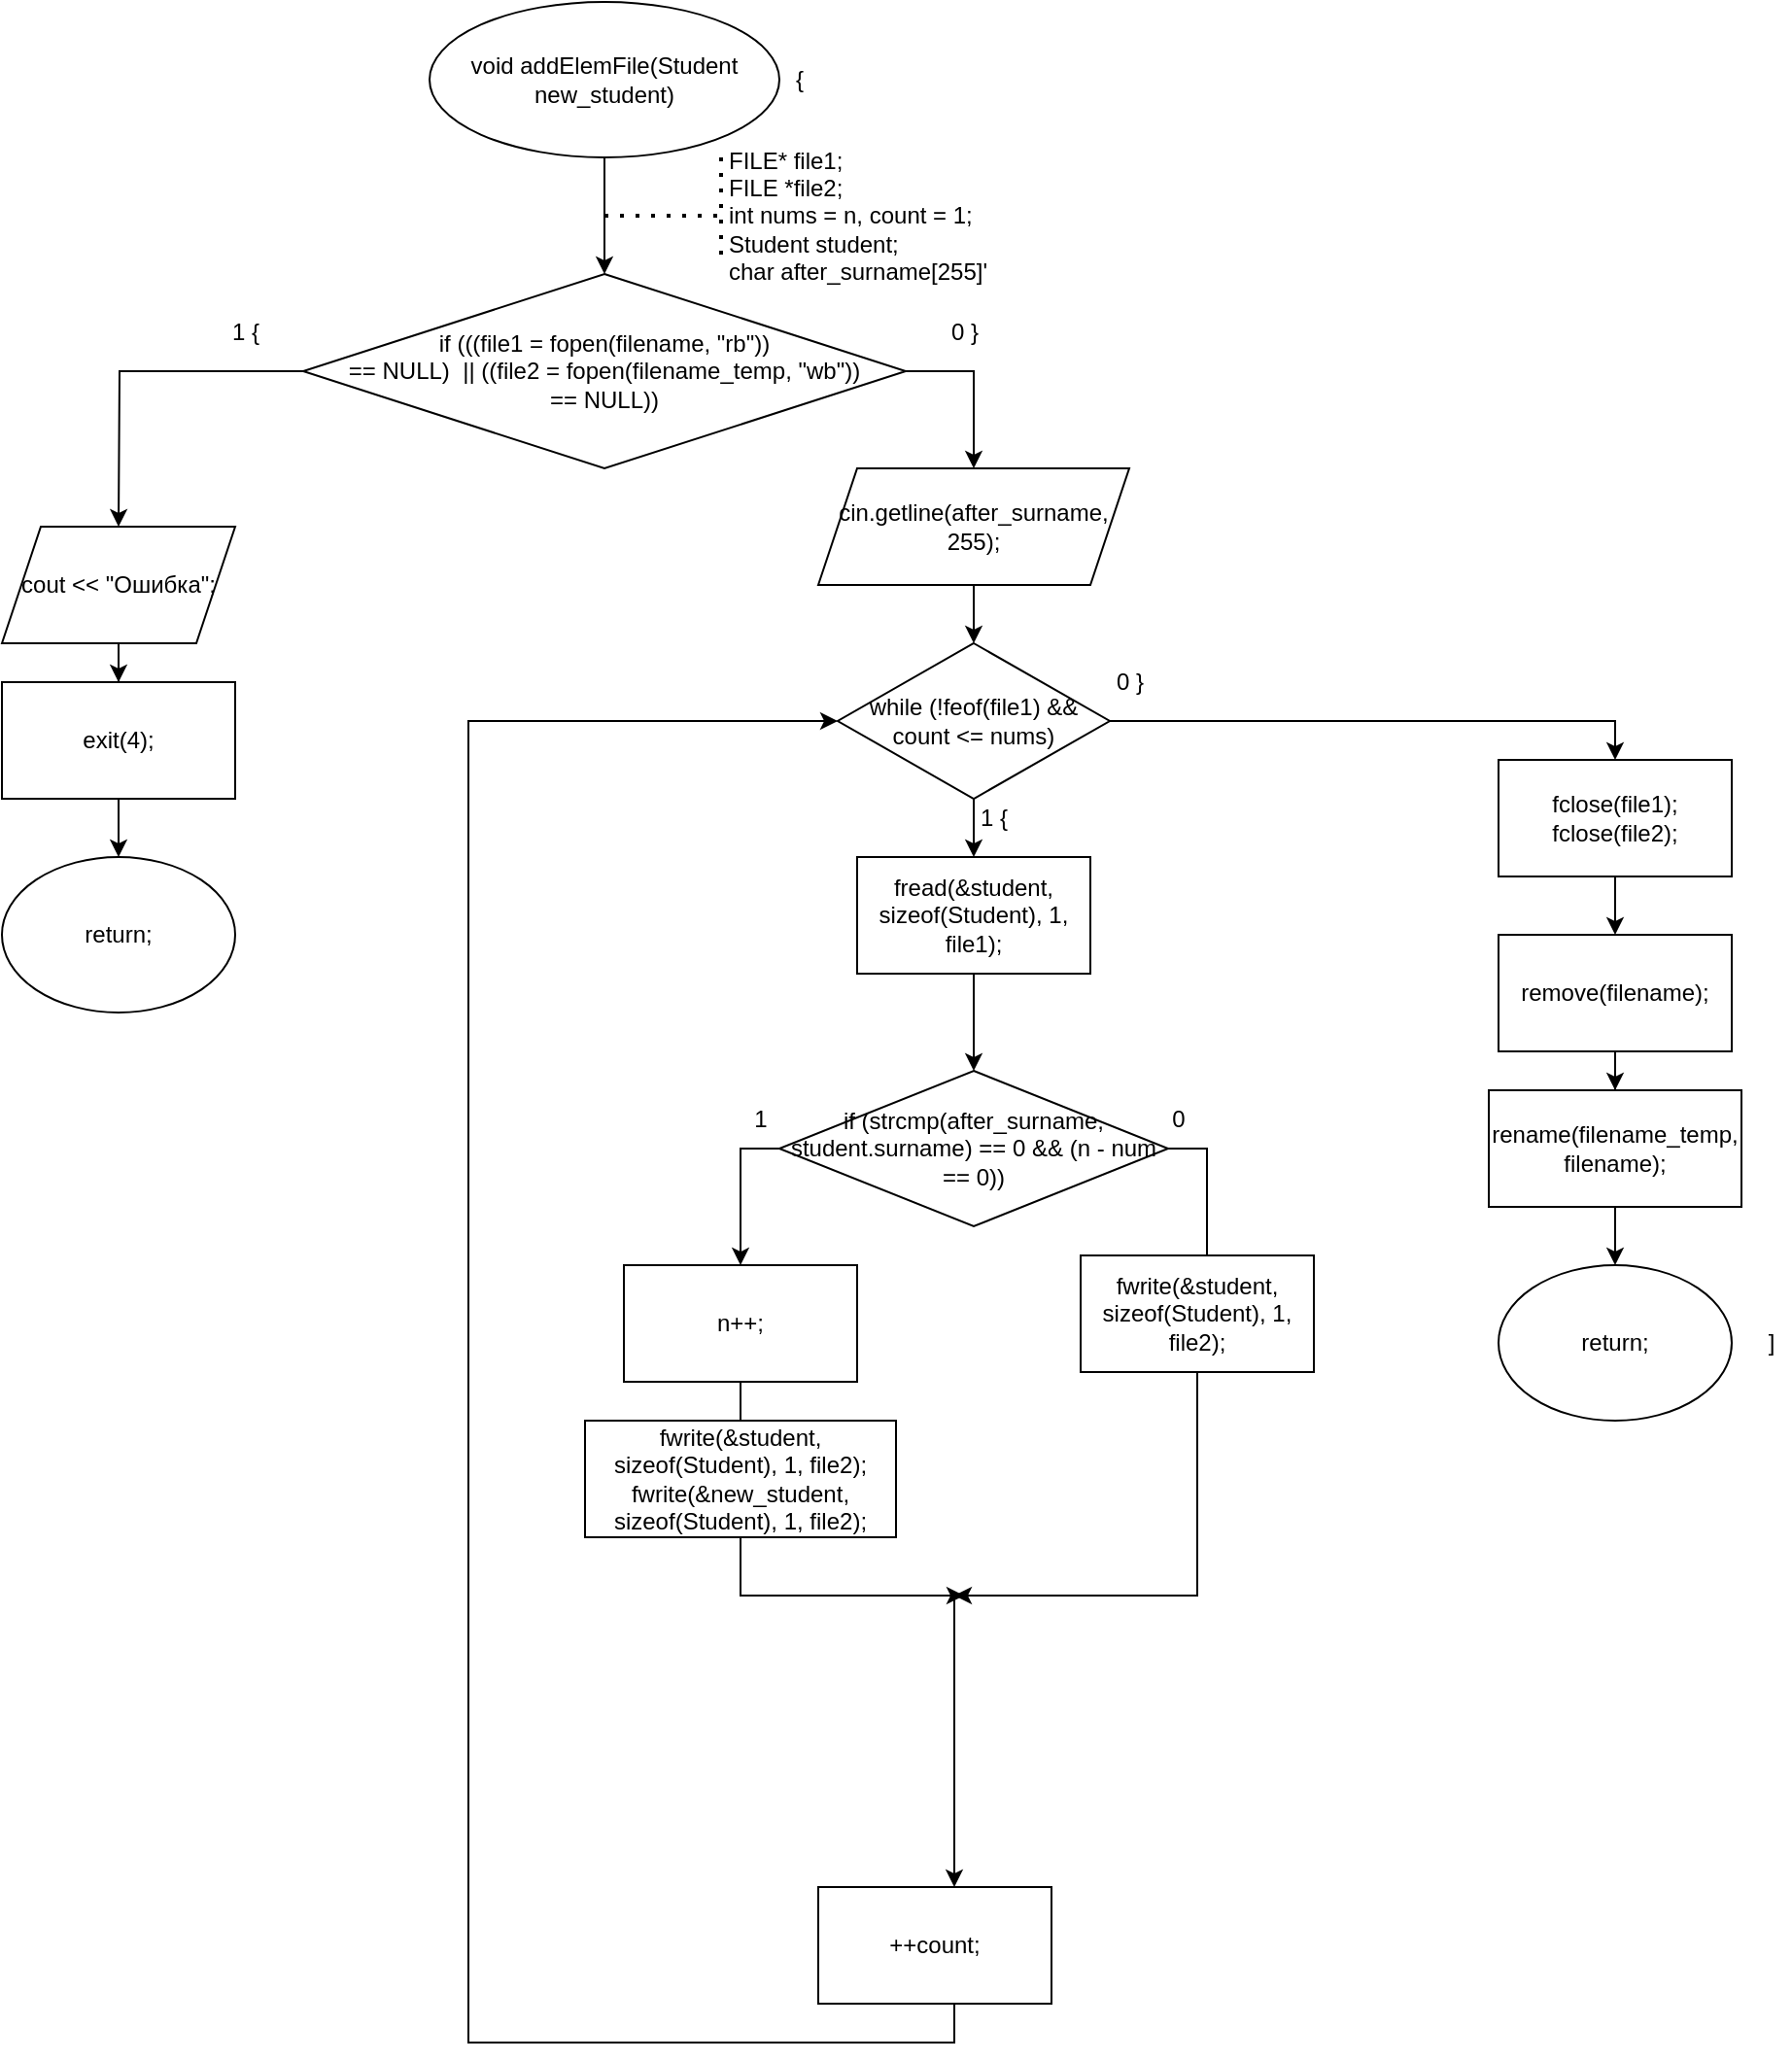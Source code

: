 <mxfile version="13.9.9" type="device"><diagram id="2E0DXjlmmuUwpB0fO-sB" name="Страница 1"><mxGraphModel dx="2130" dy="1260" grid="1" gridSize="10" guides="1" tooltips="1" connect="1" arrows="1" fold="1" page="1" pageScale="1" pageWidth="827" pageHeight="1169" math="0" shadow="0"><root><mxCell id="0"/><mxCell id="1" parent="0"/><mxCell id="nEpPieZyoCkUs-KOzw5a-1" style="edgeStyle=orthogonalEdgeStyle;rounded=0;orthogonalLoop=1;jettySize=auto;html=1;" edge="1" parent="1" source="nEpPieZyoCkUs-KOzw5a-2"><mxGeometry relative="1" as="geometry"><mxPoint x="400" y="170" as="targetPoint"/></mxGeometry></mxCell><mxCell id="nEpPieZyoCkUs-KOzw5a-2" value="void addElemFile(Student new_student)" style="ellipse;whiteSpace=wrap;html=1;" vertex="1" parent="1"><mxGeometry x="310" y="30" width="180" height="80" as="geometry"/></mxCell><mxCell id="nEpPieZyoCkUs-KOzw5a-3" value="" style="endArrow=none;dashed=1;html=1;dashPattern=1 3;strokeWidth=2;" edge="1" parent="1"><mxGeometry width="50" height="50" relative="1" as="geometry"><mxPoint x="400" y="140" as="sourcePoint"/><mxPoint x="460" y="140" as="targetPoint"/></mxGeometry></mxCell><mxCell id="nEpPieZyoCkUs-KOzw5a-4" value="&lt;div style=&quot;text-align: left&quot;&gt;&lt;span&gt;FILE* file1;&lt;/span&gt;&lt;/div&gt;&lt;div style=&quot;text-align: left&quot;&gt;&lt;span&gt;FILE *file2;&lt;/span&gt;&lt;/div&gt;&lt;div style=&quot;text-align: left&quot;&gt;&lt;span&gt;int nums = n, count = 1;&lt;/span&gt;&lt;/div&gt;&lt;div style=&quot;text-align: left&quot;&gt;Student student;&lt;/div&gt;&lt;div style=&quot;text-align: left&quot;&gt;char after_surname[255]'&lt;/div&gt;" style="text;html=1;align=center;verticalAlign=middle;resizable=0;points=[];autosize=1;" vertex="1" parent="1"><mxGeometry x="455" y="100" width="150" height="80" as="geometry"/></mxCell><mxCell id="nEpPieZyoCkUs-KOzw5a-5" value="" style="endArrow=none;dashed=1;html=1;dashPattern=1 3;strokeWidth=2;" edge="1" parent="1"><mxGeometry width="50" height="50" relative="1" as="geometry"><mxPoint x="460" y="160" as="sourcePoint"/><mxPoint x="460" y="110" as="targetPoint"/></mxGeometry></mxCell><mxCell id="nEpPieZyoCkUs-KOzw5a-6" style="edgeStyle=orthogonalEdgeStyle;rounded=0;orthogonalLoop=1;jettySize=auto;html=1;" edge="1" parent="1" source="nEpPieZyoCkUs-KOzw5a-8"><mxGeometry relative="1" as="geometry"><mxPoint x="150" y="300.0" as="targetPoint"/></mxGeometry></mxCell><mxCell id="nEpPieZyoCkUs-KOzw5a-7" style="edgeStyle=orthogonalEdgeStyle;rounded=0;orthogonalLoop=1;jettySize=auto;html=1;entryX=0.5;entryY=0;entryDx=0;entryDy=0;" edge="1" parent="1" source="nEpPieZyoCkUs-KOzw5a-8" target="nEpPieZyoCkUs-KOzw5a-53"><mxGeometry relative="1" as="geometry"><mxPoint x="590" y="250" as="targetPoint"/><Array as="points"><mxPoint x="590" y="220"/></Array></mxGeometry></mxCell><mxCell id="nEpPieZyoCkUs-KOzw5a-8" value="if (((file1 = fopen(filename, &quot;rb&quot;)) &lt;br&gt;== NULL)&amp;nbsp; || ((file2 = fopen(filename_temp, &quot;wb&quot;)) &lt;br&gt;== NULL))" style="rhombus;whiteSpace=wrap;html=1;" vertex="1" parent="1"><mxGeometry x="245" y="170" width="310" height="100" as="geometry"/></mxCell><mxCell id="nEpPieZyoCkUs-KOzw5a-9" value="1 {" style="text;html=1;align=center;verticalAlign=middle;resizable=0;points=[];autosize=1;" vertex="1" parent="1"><mxGeometry x="200" y="190" width="30" height="20" as="geometry"/></mxCell><mxCell id="nEpPieZyoCkUs-KOzw5a-10" value="0 }" style="text;html=1;align=center;verticalAlign=middle;resizable=0;points=[];autosize=1;" vertex="1" parent="1"><mxGeometry x="570" y="190" width="30" height="20" as="geometry"/></mxCell><mxCell id="nEpPieZyoCkUs-KOzw5a-11" value="{" style="text;html=1;align=center;verticalAlign=middle;resizable=0;points=[];autosize=1;" vertex="1" parent="1"><mxGeometry x="490" y="60" width="20" height="20" as="geometry"/></mxCell><mxCell id="nEpPieZyoCkUs-KOzw5a-12" style="edgeStyle=orthogonalEdgeStyle;rounded=0;orthogonalLoop=1;jettySize=auto;html=1;" edge="1" parent="1" source="nEpPieZyoCkUs-KOzw5a-13" target="nEpPieZyoCkUs-KOzw5a-15"><mxGeometry relative="1" as="geometry"><mxPoint x="150" y="390" as="targetPoint"/></mxGeometry></mxCell><mxCell id="nEpPieZyoCkUs-KOzw5a-13" value="cout &amp;lt;&amp;lt; &quot;Ошибка&quot;;" style="shape=parallelogram;perimeter=parallelogramPerimeter;whiteSpace=wrap;html=1;fixedSize=1;" vertex="1" parent="1"><mxGeometry x="90" y="300" width="120" height="60" as="geometry"/></mxCell><mxCell id="nEpPieZyoCkUs-KOzw5a-14" style="edgeStyle=orthogonalEdgeStyle;rounded=0;orthogonalLoop=1;jettySize=auto;html=1;" edge="1" parent="1" source="nEpPieZyoCkUs-KOzw5a-15"><mxGeometry relative="1" as="geometry"><mxPoint x="150" y="470" as="targetPoint"/></mxGeometry></mxCell><mxCell id="nEpPieZyoCkUs-KOzw5a-15" value="exit(4);" style="rounded=0;whiteSpace=wrap;html=1;" vertex="1" parent="1"><mxGeometry x="90" y="380" width="120" height="60" as="geometry"/></mxCell><mxCell id="nEpPieZyoCkUs-KOzw5a-16" style="edgeStyle=orthogonalEdgeStyle;rounded=0;orthogonalLoop=1;jettySize=auto;html=1;" edge="1" parent="1" source="nEpPieZyoCkUs-KOzw5a-18"><mxGeometry relative="1" as="geometry"><mxPoint x="590" y="470" as="targetPoint"/></mxGeometry></mxCell><mxCell id="nEpPieZyoCkUs-KOzw5a-17" style="edgeStyle=orthogonalEdgeStyle;rounded=0;orthogonalLoop=1;jettySize=auto;html=1;" edge="1" parent="1" source="nEpPieZyoCkUs-KOzw5a-18"><mxGeometry relative="1" as="geometry"><mxPoint x="920" y="420" as="targetPoint"/><Array as="points"><mxPoint x="920" y="400"/></Array></mxGeometry></mxCell><mxCell id="nEpPieZyoCkUs-KOzw5a-18" value="while (!feof(file1) &amp;amp;&amp;amp; count &amp;lt;= nums)" style="rhombus;whiteSpace=wrap;html=1;" vertex="1" parent="1"><mxGeometry x="520" y="360" width="140" height="80" as="geometry"/></mxCell><mxCell id="nEpPieZyoCkUs-KOzw5a-19" value="1 {" style="text;html=1;align=center;verticalAlign=middle;resizable=0;points=[];autosize=1;" vertex="1" parent="1"><mxGeometry x="585" y="440" width="30" height="20" as="geometry"/></mxCell><mxCell id="nEpPieZyoCkUs-KOzw5a-20" style="edgeStyle=orthogonalEdgeStyle;rounded=0;orthogonalLoop=1;jettySize=auto;html=1;" edge="1" parent="1" source="nEpPieZyoCkUs-KOzw5a-21"><mxGeometry relative="1" as="geometry"><mxPoint x="590" y="580" as="targetPoint"/></mxGeometry></mxCell><mxCell id="nEpPieZyoCkUs-KOzw5a-21" value="fread(&amp;amp;student, sizeof(Student), 1, file1);" style="rounded=0;whiteSpace=wrap;html=1;" vertex="1" parent="1"><mxGeometry x="530" y="470" width="120" height="60" as="geometry"/></mxCell><mxCell id="nEpPieZyoCkUs-KOzw5a-31" style="edgeStyle=orthogonalEdgeStyle;rounded=0;orthogonalLoop=1;jettySize=auto;html=1;entryX=0.5;entryY=0;entryDx=0;entryDy=0;exitX=0;exitY=0.5;exitDx=0;exitDy=0;" edge="1" parent="1" source="nEpPieZyoCkUs-KOzw5a-33" target="nEpPieZyoCkUs-KOzw5a-35"><mxGeometry relative="1" as="geometry"><mxPoint x="475" y="665" as="targetPoint"/><Array as="points"><mxPoint x="470" y="620"/><mxPoint x="470" y="675"/></Array></mxGeometry></mxCell><mxCell id="nEpPieZyoCkUs-KOzw5a-32" style="edgeStyle=orthogonalEdgeStyle;rounded=0;orthogonalLoop=1;jettySize=auto;html=1;" edge="1" parent="1" source="nEpPieZyoCkUs-KOzw5a-33"><mxGeometry relative="1" as="geometry"><mxPoint x="705" y="675" as="targetPoint"/></mxGeometry></mxCell><mxCell id="nEpPieZyoCkUs-KOzw5a-33" value="if (strcmp(after_surname, student.surname) == 0 &amp;amp;&amp;amp; (n - num == 0))" style="rhombus;whiteSpace=wrap;html=1;" vertex="1" parent="1"><mxGeometry x="490" y="580" width="200" height="80" as="geometry"/></mxCell><mxCell id="nEpPieZyoCkUs-KOzw5a-34" style="edgeStyle=orthogonalEdgeStyle;rounded=0;orthogonalLoop=1;jettySize=auto;html=1;" edge="1" parent="1" source="nEpPieZyoCkUs-KOzw5a-35"><mxGeometry relative="1" as="geometry"><mxPoint x="585" y="850" as="targetPoint"/><Array as="points"><mxPoint x="470" y="850"/><mxPoint x="585" y="850"/></Array></mxGeometry></mxCell><mxCell id="nEpPieZyoCkUs-KOzw5a-35" value="n++;" style="rounded=0;whiteSpace=wrap;html=1;" vertex="1" parent="1"><mxGeometry x="410" y="680" width="120" height="60" as="geometry"/></mxCell><mxCell id="nEpPieZyoCkUs-KOzw5a-36" value="0 }" style="text;html=1;align=center;verticalAlign=middle;resizable=0;points=[];autosize=1;" vertex="1" parent="1"><mxGeometry x="655" y="370" width="30" height="20" as="geometry"/></mxCell><mxCell id="nEpPieZyoCkUs-KOzw5a-37" value="1" style="text;html=1;align=center;verticalAlign=middle;resizable=0;points=[];autosize=1;" vertex="1" parent="1"><mxGeometry x="470" y="595" width="20" height="20" as="geometry"/></mxCell><mxCell id="nEpPieZyoCkUs-KOzw5a-38" value="0" style="text;html=1;align=center;verticalAlign=middle;resizable=0;points=[];autosize=1;" vertex="1" parent="1"><mxGeometry x="685" y="595" width="20" height="20" as="geometry"/></mxCell><mxCell id="nEpPieZyoCkUs-KOzw5a-39" style="edgeStyle=orthogonalEdgeStyle;rounded=0;orthogonalLoop=1;jettySize=auto;html=1;" edge="1" parent="1" source="nEpPieZyoCkUs-KOzw5a-40"><mxGeometry relative="1" as="geometry"><mxPoint x="580" y="850" as="targetPoint"/><Array as="points"><mxPoint x="705" y="850"/><mxPoint x="585" y="850"/></Array></mxGeometry></mxCell><mxCell id="nEpPieZyoCkUs-KOzw5a-40" value="fwrite(&amp;amp;student, sizeof(Student), 1, file2);" style="rounded=0;whiteSpace=wrap;html=1;" vertex="1" parent="1"><mxGeometry x="645" y="675" width="120" height="60" as="geometry"/></mxCell><mxCell id="nEpPieZyoCkUs-KOzw5a-41" value="" style="endArrow=classic;html=1;" edge="1" parent="1"><mxGeometry width="50" height="50" relative="1" as="geometry"><mxPoint x="580" y="850" as="sourcePoint"/><mxPoint x="580" y="1000" as="targetPoint"/><Array as="points"/></mxGeometry></mxCell><mxCell id="nEpPieZyoCkUs-KOzw5a-42" style="edgeStyle=orthogonalEdgeStyle;rounded=0;orthogonalLoop=1;jettySize=auto;html=1;entryX=0;entryY=0.5;entryDx=0;entryDy=0;" edge="1" parent="1" source="nEpPieZyoCkUs-KOzw5a-43" target="nEpPieZyoCkUs-KOzw5a-18"><mxGeometry relative="1" as="geometry"><mxPoint x="400" y="380" as="targetPoint"/><Array as="points"><mxPoint x="580" y="1080"/><mxPoint x="330" y="1080"/><mxPoint x="330" y="400"/></Array></mxGeometry></mxCell><mxCell id="nEpPieZyoCkUs-KOzw5a-43" value="++count;" style="rounded=0;whiteSpace=wrap;html=1;" vertex="1" parent="1"><mxGeometry x="510" y="1000" width="120" height="60" as="geometry"/></mxCell><mxCell id="nEpPieZyoCkUs-KOzw5a-44" style="edgeStyle=orthogonalEdgeStyle;rounded=0;orthogonalLoop=1;jettySize=auto;html=1;" edge="1" parent="1" source="nEpPieZyoCkUs-KOzw5a-45" target="nEpPieZyoCkUs-KOzw5a-47"><mxGeometry relative="1" as="geometry"><mxPoint x="920" y="510" as="targetPoint"/></mxGeometry></mxCell><mxCell id="nEpPieZyoCkUs-KOzw5a-45" value="&lt;div&gt;fclose(file1);&lt;/div&gt;&lt;div&gt;&lt;span&gt;&#9;&lt;/span&gt;fclose(file2);&lt;/div&gt;" style="rounded=0;whiteSpace=wrap;html=1;" vertex="1" parent="1"><mxGeometry x="860" y="420" width="120" height="60" as="geometry"/></mxCell><mxCell id="nEpPieZyoCkUs-KOzw5a-46" style="edgeStyle=orthogonalEdgeStyle;rounded=0;orthogonalLoop=1;jettySize=auto;html=1;" edge="1" parent="1" source="nEpPieZyoCkUs-KOzw5a-47" target="nEpPieZyoCkUs-KOzw5a-49"><mxGeometry relative="1" as="geometry"><mxPoint x="920" y="600" as="targetPoint"/></mxGeometry></mxCell><mxCell id="nEpPieZyoCkUs-KOzw5a-47" value="&lt;div&gt;remove(filename);&lt;/div&gt;" style="rounded=0;whiteSpace=wrap;html=1;" vertex="1" parent="1"><mxGeometry x="860" y="510" width="120" height="60" as="geometry"/></mxCell><mxCell id="nEpPieZyoCkUs-KOzw5a-48" style="edgeStyle=orthogonalEdgeStyle;rounded=0;orthogonalLoop=1;jettySize=auto;html=1;" edge="1" parent="1" source="nEpPieZyoCkUs-KOzw5a-49" target="nEpPieZyoCkUs-KOzw5a-50"><mxGeometry relative="1" as="geometry"><mxPoint x="920" y="690" as="targetPoint"/></mxGeometry></mxCell><mxCell id="nEpPieZyoCkUs-KOzw5a-49" value="&lt;span&gt;rename(filename_temp, filename);&lt;/span&gt;" style="rounded=0;whiteSpace=wrap;html=1;" vertex="1" parent="1"><mxGeometry x="855" y="590" width="130" height="60" as="geometry"/></mxCell><mxCell id="nEpPieZyoCkUs-KOzw5a-50" value="return;" style="ellipse;whiteSpace=wrap;html=1;" vertex="1" parent="1"><mxGeometry x="860" y="680" width="120" height="80" as="geometry"/></mxCell><mxCell id="nEpPieZyoCkUs-KOzw5a-51" value="]" style="text;html=1;align=center;verticalAlign=middle;resizable=0;points=[];autosize=1;" vertex="1" parent="1"><mxGeometry x="990" y="710" width="20" height="20" as="geometry"/></mxCell><mxCell id="nEpPieZyoCkUs-KOzw5a-52" value="return;" style="ellipse;whiteSpace=wrap;html=1;" vertex="1" parent="1"><mxGeometry x="90" y="470" width="120" height="80" as="geometry"/></mxCell><mxCell id="nEpPieZyoCkUs-KOzw5a-55" style="edgeStyle=orthogonalEdgeStyle;rounded=0;orthogonalLoop=1;jettySize=auto;html=1;entryX=0.5;entryY=0;entryDx=0;entryDy=0;" edge="1" parent="1" source="nEpPieZyoCkUs-KOzw5a-53" target="nEpPieZyoCkUs-KOzw5a-18"><mxGeometry relative="1" as="geometry"/></mxCell><mxCell id="nEpPieZyoCkUs-KOzw5a-53" value="cin.getline(after_surname, 255);" style="shape=parallelogram;perimeter=parallelogramPerimeter;whiteSpace=wrap;html=1;fixedSize=1;" vertex="1" parent="1"><mxGeometry x="510" y="270" width="160" height="60" as="geometry"/></mxCell><mxCell id="nEpPieZyoCkUs-KOzw5a-56" value="&lt;div&gt;fwrite(&amp;amp;student, sizeof(Student), 1, file2);&lt;/div&gt;&lt;div&gt;&lt;span&gt;&#9;&#9;&#9;&lt;/span&gt;fwrite(&amp;amp;new_student, sizeof(Student), 1, file2);&lt;/div&gt;" style="rounded=0;whiteSpace=wrap;html=1;" vertex="1" parent="1"><mxGeometry x="390" y="760" width="160" height="60" as="geometry"/></mxCell></root></mxGraphModel></diagram></mxfile>